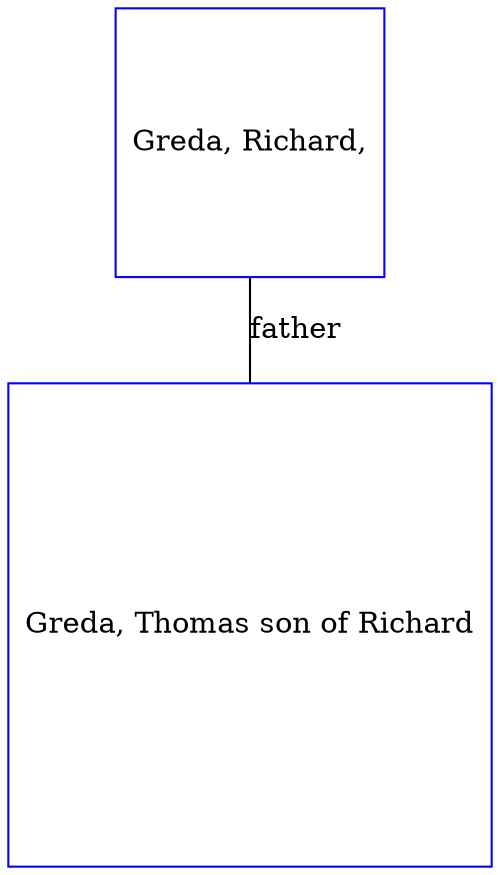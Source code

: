 digraph D {
    edge [dir=none];    node [shape=box];    "009564"   [label="Greda, Thomas son of Richard", shape=box, regular=1, color="blue"] ;
"009565"   [label="Greda, Richard,", shape=box, regular=1, color="blue"] ;
009565->009564 [label="father",arrowsize=0.0]; 
}